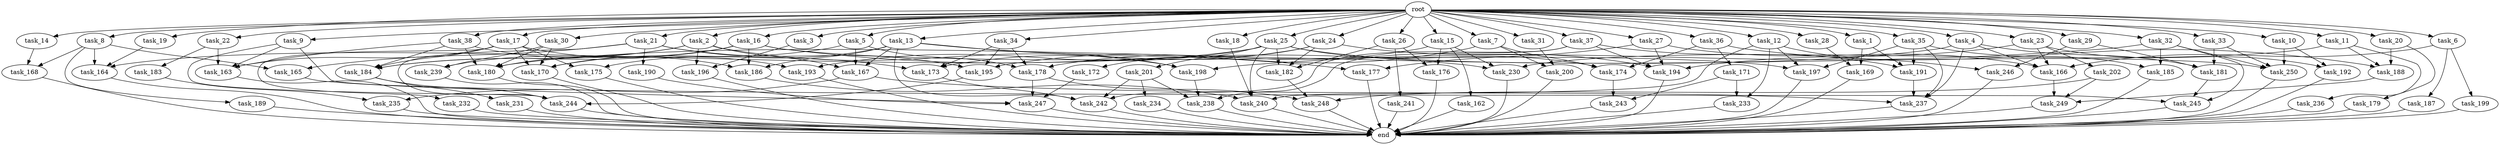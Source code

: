 digraph G {
  task_8 [size="102.400000"];
  task_239 [size="155477816115.200012"];
  task_173 [size="152900835737.600006"];
  task_189 [size="42090679500.800003"];
  task_17 [size="102.400000"];
  task_36 [size="102.400000"];
  task_242 [size="255121057382.400024"];
  task_35 [size="102.400000"];
  task_26 [size="102.400000"];
  task_15 [size="102.400000"];
  task_178 [size="77309411328.000000"];
  task_167 [size="104797202022.400009"];
  task_166 [size="239659175116.800018"];
  task_33 [size="102.400000"];
  task_186 [size="125413045043.200012"];
  task_181 [size="142592914227.200012"];
  task_231 [size="42090679500.800003"];
  task_241 [size="85899345920.000000"];
  task_233 [size="111669149696.000000"];
  task_176 [size="127990025420.800003"];
  task_13 [size="102.400000"];
  task_30 [size="102.400000"];
  task_5 [size="102.400000"];
  task_200 [size="100502234726.400009"];
  task_201 [size="85899345920.000000"];
  task_6 [size="102.400000"];
  task_184 [size="236223201280.000000"];
  task_240 [size="190696547942.400024"];
  task_22 [size="102.400000"];
  task_169 [size="44667659878.400002"];
  task_3 [size="102.400000"];
  task_179 [size="21474836480.000000"];
  task_187 [size="69578470195.199997"];
  task_164 [size="213889371340.800018"];
  task_188 [size="84181359001.600006"];
  task_236 [size="7730941132.800000"];
  task_230 [size="119400090828.800003"];
  task_234 [size="69578470195.199997"];
  task_193 [size="140874927308.800018"];
  task_183 [size="85899345920.000000"];
  task_191 [size="113387136614.400009"];
  task_175 [size="68719476736.000000"];
  task_202 [size="30923764531.200001"];
  root [size="0.000000"];
  task_182 [size="241377162035.200012"];
  task_245 [size="163208757248.000000"];
  task_12 [size="102.400000"];
  task_21 [size="102.400000"];
  task_18 [size="102.400000"];
  task_180 [size="267146965811.200012"];
  task_31 [size="102.400000"];
  task_244 [size="174375672217.600006"];
  task_9 [size="102.400000"];
  task_237 [size="135720966553.600006"];
  task_168 [size="97066260889.600006"];
  task_192 [size="85899345920.000000"];
  task_28 [size="102.400000"];
  task_174 [size="171798691840.000000"];
  task_247 [size="54116587929.600006"];
  task_29 [size="102.400000"];
  task_185 [size="99643241267.200012"];
  task_34 [size="102.400000"];
  task_10 [size="102.400000"];
  task_163 [size="190696547942.400024"];
  task_177 [size="83322365542.400009"];
  task_194 [size="255980050841.600006"];
  task_2 [size="102.400000"];
  task_171 [size="54975581388.800003"];
  end [size="0.000000"];
  task_7 [size="102.400000"];
  task_197 [size="152900835737.600006"];
  task_38 [size="102.400000"];
  task_16 [size="102.400000"];
  task_14 [size="102.400000"];
  task_24 [size="102.400000"];
  task_198 [size="169221711462.400024"];
  task_195 [size="114246130073.600006"];
  task_243 [size="63565515980.800003"];
  task_19 [size="102.400000"];
  task_32 [size="102.400000"];
  task_196 [size="73014444032.000000"];
  task_170 [size="231928233984.000000"];
  task_25 [size="102.400000"];
  task_4 [size="102.400000"];
  task_235 [size="107374182400.000000"];
  task_27 [size="102.400000"];
  task_232 [size="54975581388.800003"];
  task_20 [size="102.400000"];
  task_23 [size="102.400000"];
  task_37 [size="102.400000"];
  task_165 [size="111669149696.000000"];
  task_1 [size="102.400000"];
  task_11 [size="102.400000"];
  task_190 [size="69578470195.199997"];
  task_249 [size="20615843020.800003"];
  task_172 [size="69578470195.199997"];
  task_250 [size="296352743424.000000"];
  task_246 [size="73014444032.000000"];
  task_162 [size="42090679500.800003"];
  task_199 [size="69578470195.199997"];
  task_238 [size="163208757248.000000"];
  task_248 [size="58411555225.600006"];

  task_8 -> task_189 [size="411041792.000000"];
  task_8 -> task_165 [size="411041792.000000"];
  task_8 -> task_168 [size="411041792.000000"];
  task_8 -> task_164 [size="411041792.000000"];
  task_239 -> end [size="1.000000"];
  task_173 -> task_242 [size="838860800.000000"];
  task_189 -> end [size="1.000000"];
  task_17 -> task_232 [size="536870912.000000"];
  task_17 -> task_163 [size="536870912.000000"];
  task_17 -> task_170 [size="536870912.000000"];
  task_17 -> task_175 [size="536870912.000000"];
  task_17 -> task_184 [size="536870912.000000"];
  task_17 -> task_193 [size="536870912.000000"];
  task_36 -> task_188 [size="536870912.000000"];
  task_36 -> task_174 [size="536870912.000000"];
  task_36 -> task_171 [size="536870912.000000"];
  task_242 -> end [size="1.000000"];
  task_35 -> task_185 [size="134217728.000000"];
  task_35 -> task_191 [size="134217728.000000"];
  task_35 -> task_237 [size="134217728.000000"];
  task_35 -> task_197 [size="134217728.000000"];
  task_26 -> task_241 [size="838860800.000000"];
  task_26 -> task_176 [size="838860800.000000"];
  task_26 -> task_182 [size="838860800.000000"];
  task_15 -> task_176 [size="411041792.000000"];
  task_15 -> task_162 [size="411041792.000000"];
  task_15 -> task_230 [size="411041792.000000"];
  task_15 -> task_178 [size="411041792.000000"];
  task_178 -> task_247 [size="301989888.000000"];
  task_178 -> task_248 [size="301989888.000000"];
  task_167 -> task_235 [size="209715200.000000"];
  task_167 -> task_237 [size="209715200.000000"];
  task_166 -> task_249 [size="33554432.000000"];
  task_33 -> task_181 [size="679477248.000000"];
  task_33 -> task_250 [size="679477248.000000"];
  task_186 -> task_240 [size="209715200.000000"];
  task_181 -> task_245 [size="679477248.000000"];
  task_231 -> end [size="1.000000"];
  task_241 -> end [size="1.000000"];
  task_233 -> end [size="1.000000"];
  task_176 -> end [size="1.000000"];
  task_13 -> task_242 [size="134217728.000000"];
  task_13 -> task_167 [size="134217728.000000"];
  task_13 -> task_186 [size="134217728.000000"];
  task_13 -> task_198 [size="134217728.000000"];
  task_13 -> task_175 [size="134217728.000000"];
  task_13 -> task_177 [size="134217728.000000"];
  task_30 -> task_239 [size="838860800.000000"];
  task_30 -> task_170 [size="838860800.000000"];
  task_30 -> task_180 [size="838860800.000000"];
  task_5 -> task_167 [size="209715200.000000"];
  task_5 -> task_170 [size="209715200.000000"];
  task_5 -> task_178 [size="209715200.000000"];
  task_200 -> end [size="1.000000"];
  task_201 -> task_242 [size="679477248.000000"];
  task_201 -> task_234 [size="679477248.000000"];
  task_201 -> task_238 [size="679477248.000000"];
  task_6 -> task_166 [size="679477248.000000"];
  task_6 -> task_199 [size="679477248.000000"];
  task_6 -> task_187 [size="679477248.000000"];
  task_184 -> task_231 [size="411041792.000000"];
  task_184 -> task_244 [size="411041792.000000"];
  task_240 -> end [size="1.000000"];
  task_22 -> task_163 [size="838860800.000000"];
  task_22 -> task_183 [size="838860800.000000"];
  task_169 -> end [size="1.000000"];
  task_3 -> task_196 [size="33554432.000000"];
  task_179 -> end [size="1.000000"];
  task_187 -> end [size="1.000000"];
  task_164 -> end [size="1.000000"];
  task_188 -> task_249 [size="33554432.000000"];
  task_236 -> end [size="1.000000"];
  task_230 -> end [size="1.000000"];
  task_234 -> end [size="1.000000"];
  task_193 -> end [size="1.000000"];
  task_183 -> task_235 [size="838860800.000000"];
  task_191 -> task_237 [size="301989888.000000"];
  task_175 -> end [size="1.000000"];
  task_202 -> task_249 [size="134217728.000000"];
  task_202 -> task_248 [size="134217728.000000"];
  root -> task_8 [size="1.000000"];
  root -> task_14 [size="1.000000"];
  root -> task_24 [size="1.000000"];
  root -> task_13 [size="1.000000"];
  root -> task_33 [size="1.000000"];
  root -> task_12 [size="1.000000"];
  root -> task_21 [size="1.000000"];
  root -> task_18 [size="1.000000"];
  root -> task_22 [size="1.000000"];
  root -> task_31 [size="1.000000"];
  root -> task_9 [size="1.000000"];
  root -> task_5 [size="1.000000"];
  root -> task_36 [size="1.000000"];
  root -> task_32 [size="1.000000"];
  root -> task_26 [size="1.000000"];
  root -> task_15 [size="1.000000"];
  root -> task_6 [size="1.000000"];
  root -> task_4 [size="1.000000"];
  root -> task_25 [size="1.000000"];
  root -> task_30 [size="1.000000"];
  root -> task_34 [size="1.000000"];
  root -> task_3 [size="1.000000"];
  root -> task_19 [size="1.000000"];
  root -> task_10 [size="1.000000"];
  root -> task_23 [size="1.000000"];
  root -> task_37 [size="1.000000"];
  root -> task_1 [size="1.000000"];
  root -> task_11 [size="1.000000"];
  root -> task_17 [size="1.000000"];
  root -> task_2 [size="1.000000"];
  root -> task_29 [size="1.000000"];
  root -> task_20 [size="1.000000"];
  root -> task_35 [size="1.000000"];
  root -> task_7 [size="1.000000"];
  root -> task_27 [size="1.000000"];
  root -> task_38 [size="1.000000"];
  root -> task_28 [size="1.000000"];
  root -> task_16 [size="1.000000"];
  task_182 -> task_248 [size="134217728.000000"];
  task_245 -> end [size="1.000000"];
  task_12 -> task_233 [size="679477248.000000"];
  task_12 -> task_197 [size="679477248.000000"];
  task_12 -> task_240 [size="679477248.000000"];
  task_12 -> task_246 [size="679477248.000000"];
  task_21 -> task_190 [size="679477248.000000"];
  task_21 -> task_195 [size="679477248.000000"];
  task_21 -> task_173 [size="679477248.000000"];
  task_21 -> task_165 [size="679477248.000000"];
  task_21 -> task_244 [size="679477248.000000"];
  task_18 -> task_240 [size="134217728.000000"];
  task_180 -> end [size="1.000000"];
  task_31 -> task_200 [size="679477248.000000"];
  task_244 -> end [size="1.000000"];
  task_9 -> task_245 [size="75497472.000000"];
  task_9 -> task_163 [size="75497472.000000"];
  task_9 -> task_244 [size="75497472.000000"];
  task_237 -> end [size="1.000000"];
  task_168 -> end [size="1.000000"];
  task_192 -> end [size="1.000000"];
  task_28 -> task_169 [size="301989888.000000"];
  task_174 -> task_243 [size="209715200.000000"];
  task_247 -> end [size="1.000000"];
  task_29 -> task_181 [size="33554432.000000"];
  task_29 -> task_246 [size="33554432.000000"];
  task_185 -> end [size="1.000000"];
  task_34 -> task_195 [size="134217728.000000"];
  task_34 -> task_173 [size="134217728.000000"];
  task_34 -> task_178 [size="134217728.000000"];
  task_10 -> task_250 [size="536870912.000000"];
  task_10 -> task_192 [size="536870912.000000"];
  task_163 -> end [size="1.000000"];
  task_177 -> end [size="1.000000"];
  task_194 -> end [size="1.000000"];
  task_2 -> task_196 [size="679477248.000000"];
  task_2 -> task_198 [size="679477248.000000"];
  task_2 -> task_239 [size="679477248.000000"];
  task_2 -> task_167 [size="679477248.000000"];
  task_2 -> task_184 [size="679477248.000000"];
  task_171 -> task_233 [size="411041792.000000"];
  task_171 -> task_243 [size="411041792.000000"];
  task_7 -> task_174 [size="301989888.000000"];
  task_7 -> task_195 [size="301989888.000000"];
  task_7 -> task_200 [size="301989888.000000"];
  task_197 -> end [size="1.000000"];
  task_38 -> task_184 [size="411041792.000000"];
  task_38 -> task_180 [size="411041792.000000"];
  task_38 -> task_186 [size="411041792.000000"];
  task_38 -> task_163 [size="411041792.000000"];
  task_16 -> task_186 [size="679477248.000000"];
  task_16 -> task_230 [size="679477248.000000"];
  task_16 -> task_170 [size="679477248.000000"];
  task_16 -> task_197 [size="679477248.000000"];
  task_16 -> task_180 [size="679477248.000000"];
  task_16 -> task_184 [size="679477248.000000"];
  task_14 -> task_168 [size="536870912.000000"];
  task_24 -> task_194 [size="679477248.000000"];
  task_24 -> task_172 [size="679477248.000000"];
  task_24 -> task_173 [size="679477248.000000"];
  task_24 -> task_182 [size="679477248.000000"];
  task_198 -> task_238 [size="75497472.000000"];
  task_195 -> task_244 [size="536870912.000000"];
  task_243 -> end [size="1.000000"];
  task_19 -> task_164 [size="838860800.000000"];
  task_32 -> task_185 [size="838860800.000000"];
  task_32 -> task_245 [size="838860800.000000"];
  task_32 -> task_198 [size="838860800.000000"];
  task_32 -> task_250 [size="838860800.000000"];
  task_196 -> end [size="1.000000"];
  task_170 -> end [size="1.000000"];
  task_25 -> task_174 [size="838860800.000000"];
  task_25 -> task_182 [size="838860800.000000"];
  task_25 -> task_164 [size="838860800.000000"];
  task_25 -> task_201 [size="838860800.000000"];
  task_25 -> task_250 [size="838860800.000000"];
  task_25 -> task_240 [size="838860800.000000"];
  task_25 -> task_193 [size="838860800.000000"];
  task_4 -> task_181 [size="679477248.000000"];
  task_4 -> task_237 [size="679477248.000000"];
  task_4 -> task_166 [size="679477248.000000"];
  task_4 -> task_180 [size="679477248.000000"];
  task_235 -> end [size="1.000000"];
  task_27 -> task_194 [size="679477248.000000"];
  task_27 -> task_166 [size="679477248.000000"];
  task_27 -> task_177 [size="679477248.000000"];
  task_232 -> end [size="1.000000"];
  task_20 -> task_188 [size="209715200.000000"];
  task_20 -> task_179 [size="209715200.000000"];
  task_23 -> task_194 [size="301989888.000000"];
  task_23 -> task_202 [size="301989888.000000"];
  task_23 -> task_166 [size="301989888.000000"];
  task_23 -> task_192 [size="301989888.000000"];
  task_37 -> task_191 [size="838860800.000000"];
  task_37 -> task_194 [size="838860800.000000"];
  task_37 -> task_238 [size="838860800.000000"];
  task_37 -> task_242 [size="838860800.000000"];
  task_165 -> task_247 [size="75497472.000000"];
  task_1 -> task_191 [size="134217728.000000"];
  task_1 -> task_169 [size="134217728.000000"];
  task_11 -> task_188 [size="75497472.000000"];
  task_11 -> task_236 [size="75497472.000000"];
  task_11 -> task_230 [size="75497472.000000"];
  task_190 -> task_247 [size="75497472.000000"];
  task_249 -> end [size="1.000000"];
  task_172 -> task_247 [size="75497472.000000"];
  task_250 -> end [size="1.000000"];
  task_246 -> end [size="1.000000"];
  task_162 -> end [size="1.000000"];
  task_199 -> end [size="1.000000"];
  task_238 -> end [size="1.000000"];
  task_248 -> end [size="1.000000"];
}
